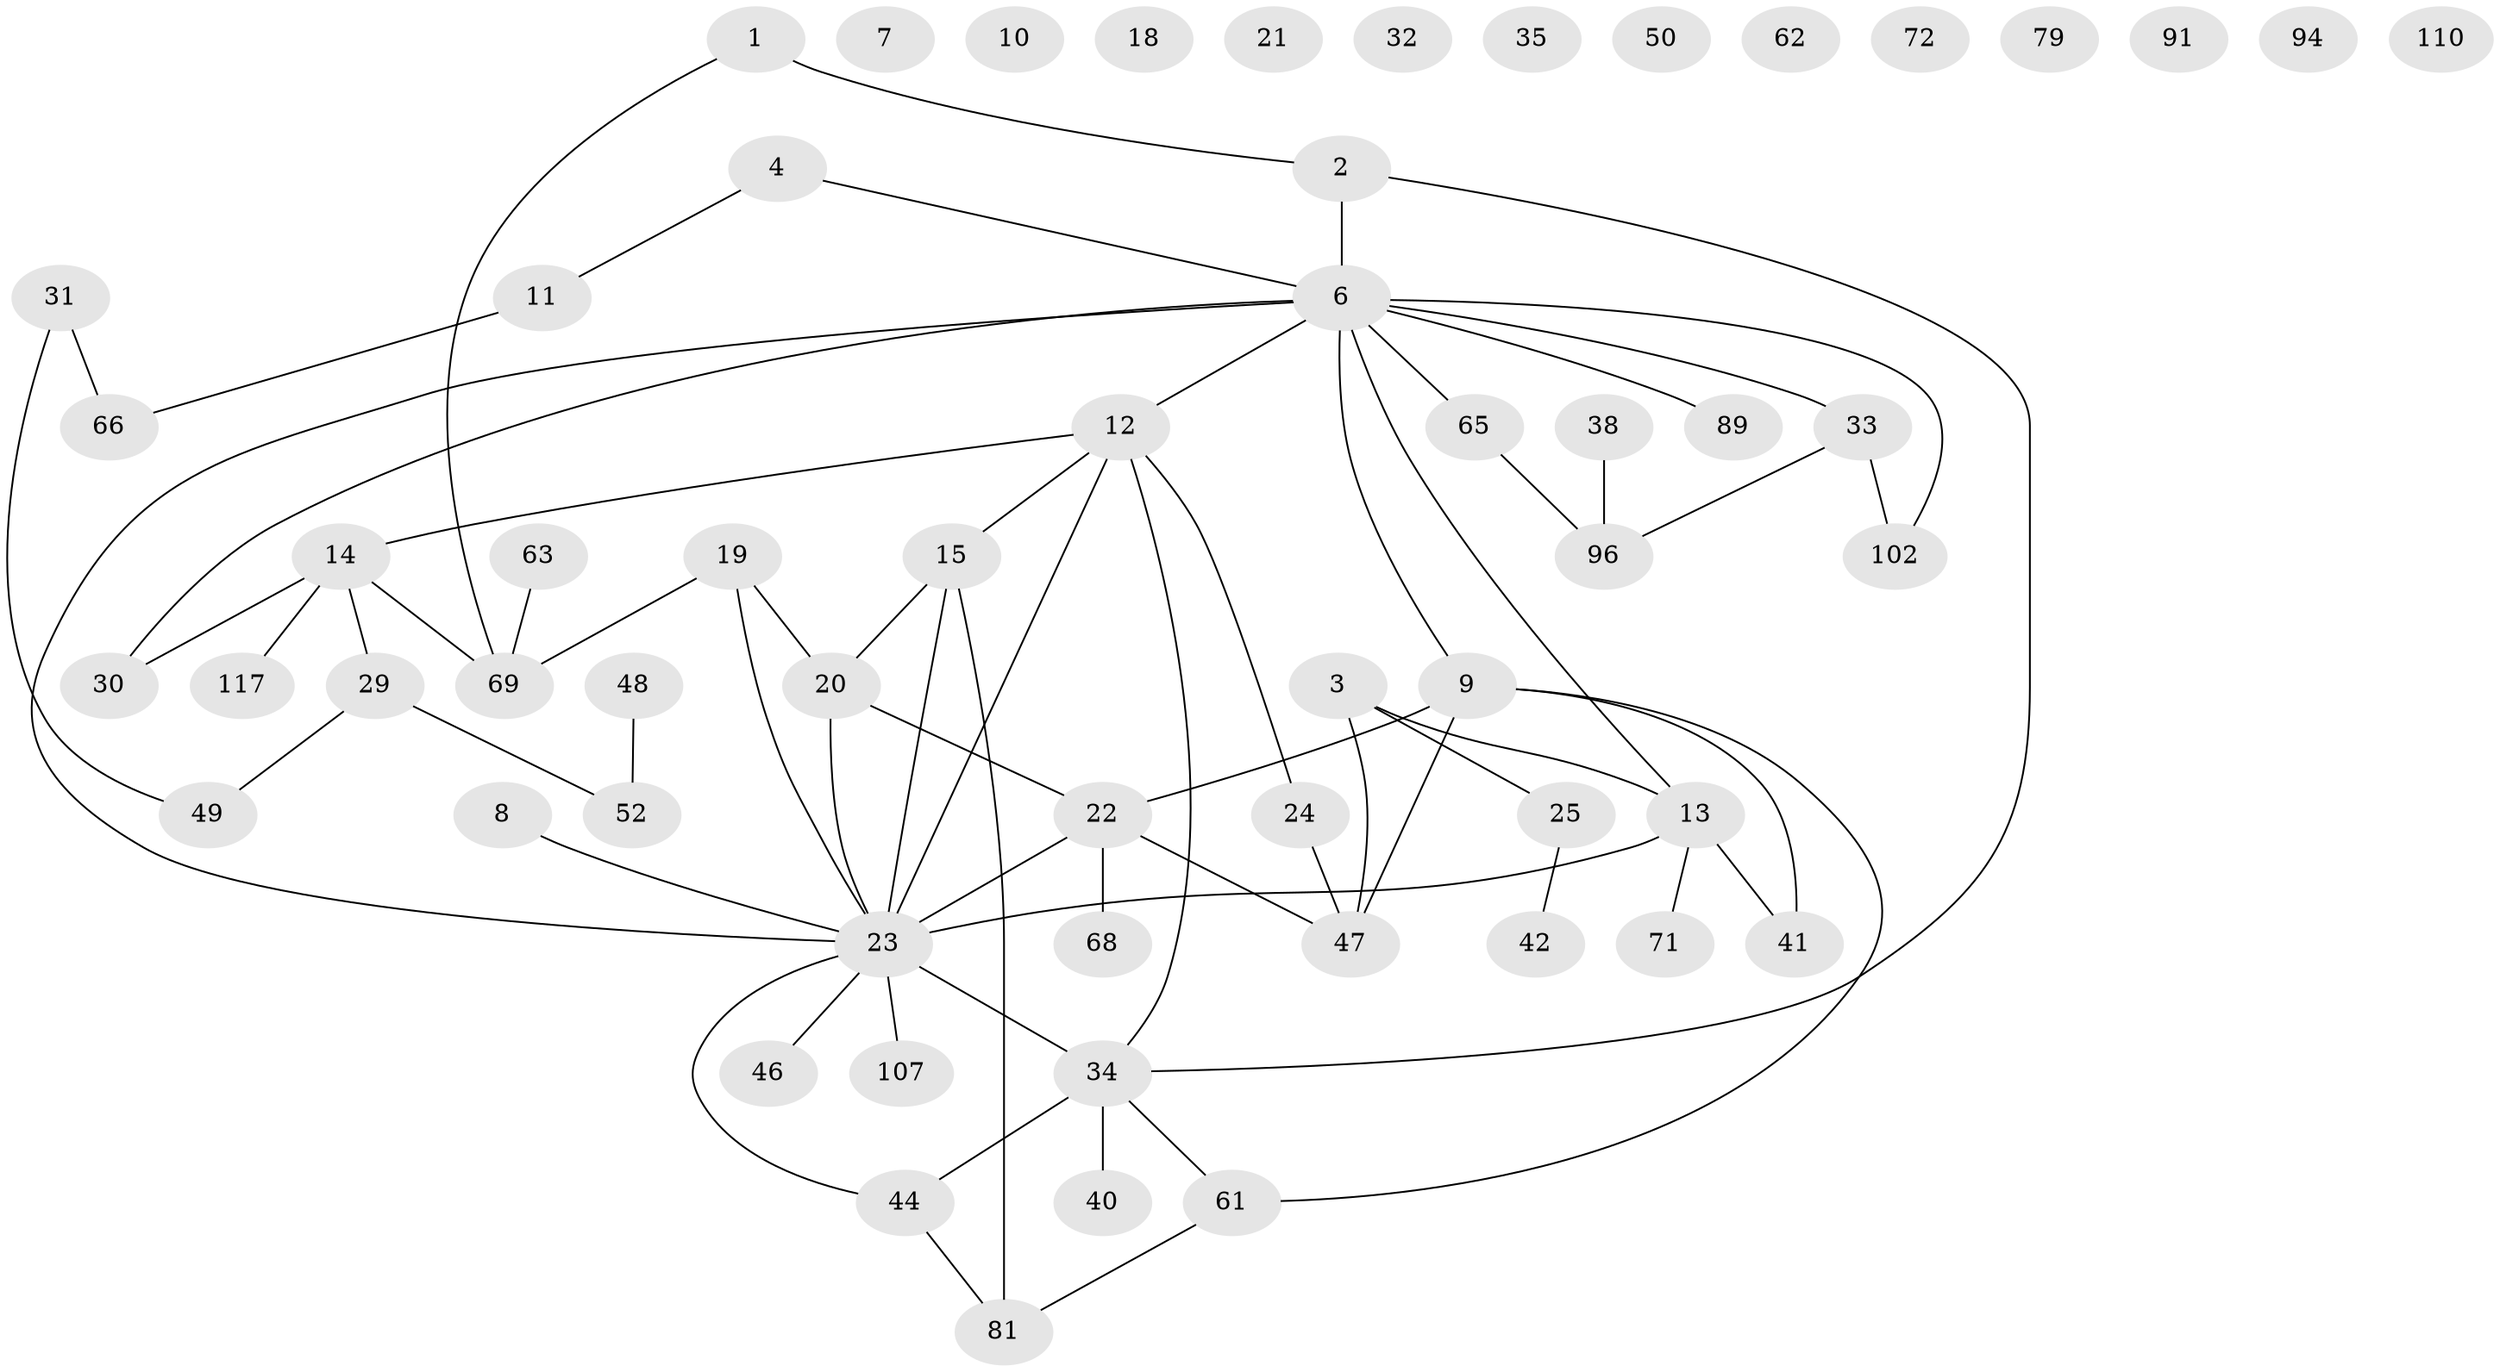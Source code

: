 // original degree distribution, {2: 0.2605042016806723, 3: 0.23529411764705882, 4: 0.1092436974789916, 1: 0.23529411764705882, 0: 0.10084033613445378, 5: 0.05042016806722689, 6: 0.008403361344537815}
// Generated by graph-tools (version 1.1) at 2025/13/03/09/25 04:13:00]
// undirected, 59 vertices, 68 edges
graph export_dot {
graph [start="1"]
  node [color=gray90,style=filled];
  1;
  2 [super="+84"];
  3 [super="+70+36"];
  4 [super="+5"];
  6 [super="+16+87+28"];
  7 [super="+27"];
  8 [super="+17"];
  9 [super="+75+103+37"];
  10;
  11;
  12 [super="+83+64"];
  13 [super="+97+85"];
  14 [super="+43"];
  15 [super="+98"];
  18;
  19;
  20 [super="+58+26"];
  21;
  22 [super="+80"];
  23 [super="+111+55+86"];
  24 [super="+78"];
  25 [super="+92"];
  29;
  30 [super="+45"];
  31 [super="+116"];
  32;
  33 [super="+51"];
  34 [super="+39+57+54"];
  35;
  38;
  40;
  41 [super="+59"];
  42;
  44 [super="+101"];
  46;
  47 [super="+100+90"];
  48 [super="+119"];
  49 [super="+60"];
  50;
  52 [super="+118"];
  61 [super="+93"];
  62;
  63 [super="+99"];
  65 [super="+67"];
  66;
  68 [super="+77"];
  69;
  71;
  72;
  79;
  81;
  89;
  91;
  94;
  96 [super="+115"];
  102 [super="+109"];
  107;
  110;
  117;
  1 -- 69;
  1 -- 2;
  2 -- 6;
  2 -- 34;
  3 -- 25;
  3 -- 13;
  3 -- 47;
  4 -- 6;
  4 -- 11;
  6 -- 9;
  6 -- 65;
  6 -- 89;
  6 -- 30;
  6 -- 23;
  6 -- 13;
  6 -- 33;
  6 -- 102;
  6 -- 12;
  8 -- 23;
  9 -- 41;
  9 -- 61;
  9 -- 47;
  9 -- 22;
  11 -- 66;
  12 -- 14;
  12 -- 24;
  12 -- 15;
  12 -- 23;
  12 -- 34;
  13 -- 71;
  13 -- 41;
  13 -- 23 [weight=2];
  14 -- 117;
  14 -- 69;
  14 -- 29;
  14 -- 30;
  15 -- 81;
  15 -- 20;
  15 -- 23;
  19 -- 69;
  19 -- 20;
  19 -- 23;
  20 -- 23;
  20 -- 22;
  22 -- 47;
  22 -- 68;
  22 -- 23;
  23 -- 107;
  23 -- 34 [weight=2];
  23 -- 44;
  23 -- 46;
  24 -- 47;
  25 -- 42;
  29 -- 52;
  29 -- 49;
  31 -- 49;
  31 -- 66;
  33 -- 96;
  33 -- 102;
  34 -- 44;
  34 -- 40;
  34 -- 61;
  38 -- 96;
  44 -- 81;
  48 -- 52;
  61 -- 81;
  63 -- 69;
  65 -- 96;
}
